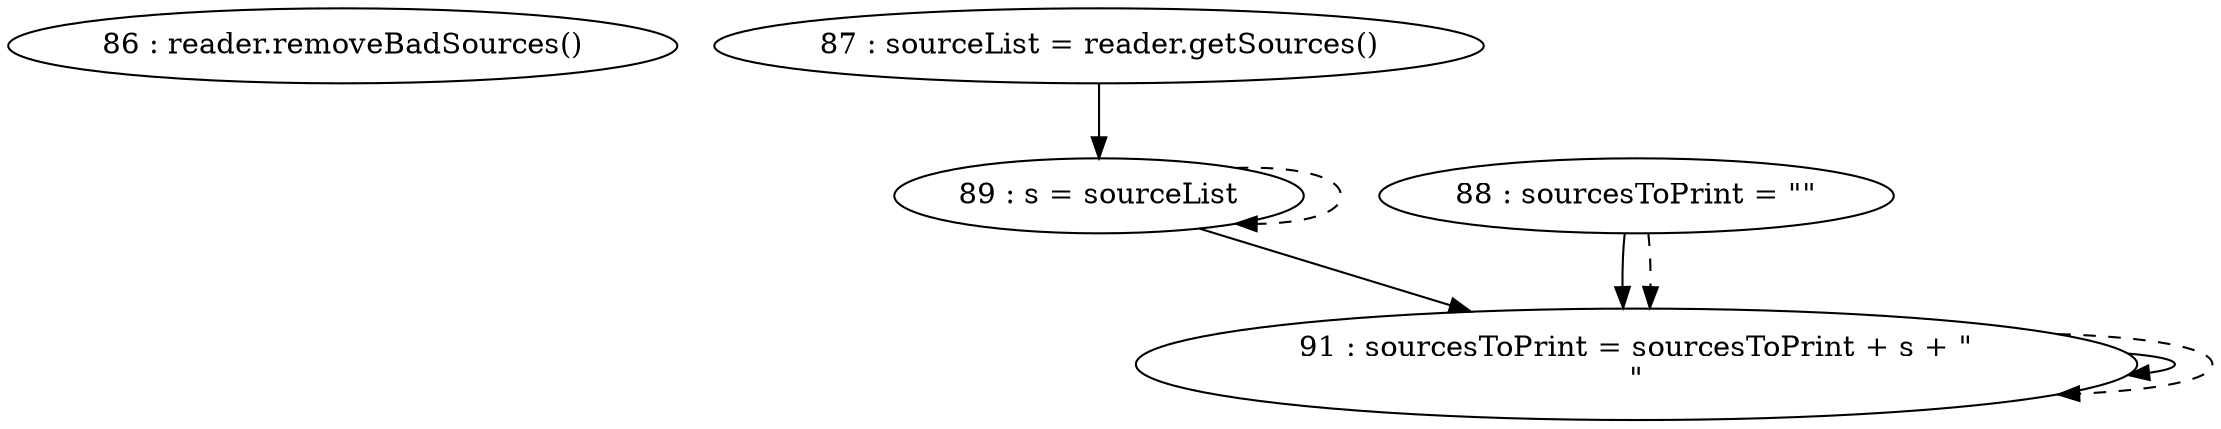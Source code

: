 digraph G {
"86 : reader.removeBadSources()"
"87 : sourceList = reader.getSources()"
"87 : sourceList = reader.getSources()" -> "89 : s = sourceList"
"88 : sourcesToPrint = \"\""
"88 : sourcesToPrint = \"\"" -> "91 : sourcesToPrint = sourcesToPrint + s + \"\n\""
"88 : sourcesToPrint = \"\"" -> "91 : sourcesToPrint = sourcesToPrint + s + \"\n\"" [style=dashed]
"89 : s = sourceList"
"89 : s = sourceList" -> "91 : sourcesToPrint = sourcesToPrint + s + \"\n\""
"89 : s = sourceList" -> "89 : s = sourceList" [style=dashed]
"91 : sourcesToPrint = sourcesToPrint + s + \"\n\""
"91 : sourcesToPrint = sourcesToPrint + s + \"\n\"" -> "91 : sourcesToPrint = sourcesToPrint + s + \"\n\""
"91 : sourcesToPrint = sourcesToPrint + s + \"\n\"" -> "91 : sourcesToPrint = sourcesToPrint + s + \"\n\"" [style=dashed]
}